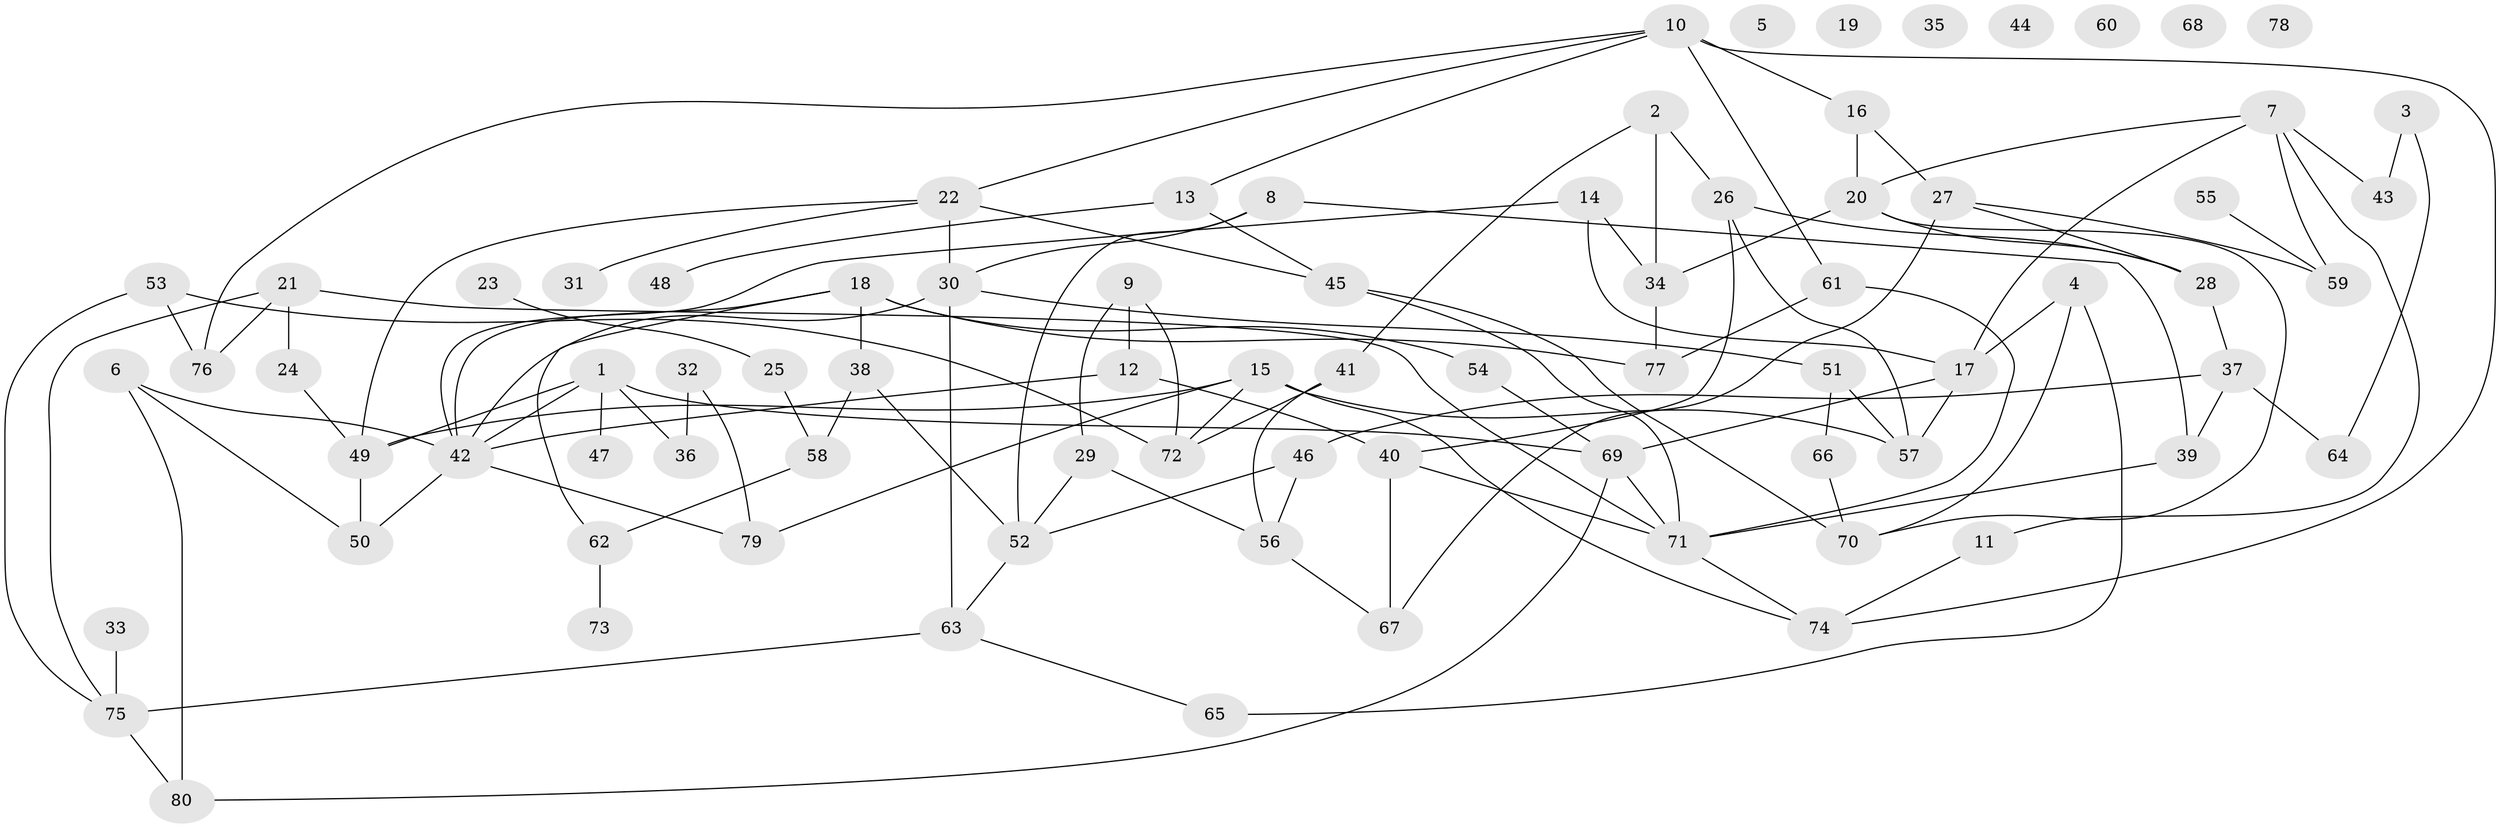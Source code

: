 // coarse degree distribution, {5: 0.26, 1: 0.14, 2: 0.08, 4: 0.2, 6: 0.02, 7: 0.08, 3: 0.2, 8: 0.02}
// Generated by graph-tools (version 1.1) at 2025/35/03/04/25 23:35:47]
// undirected, 80 vertices, 122 edges
graph export_dot {
  node [color=gray90,style=filled];
  1;
  2;
  3;
  4;
  5;
  6;
  7;
  8;
  9;
  10;
  11;
  12;
  13;
  14;
  15;
  16;
  17;
  18;
  19;
  20;
  21;
  22;
  23;
  24;
  25;
  26;
  27;
  28;
  29;
  30;
  31;
  32;
  33;
  34;
  35;
  36;
  37;
  38;
  39;
  40;
  41;
  42;
  43;
  44;
  45;
  46;
  47;
  48;
  49;
  50;
  51;
  52;
  53;
  54;
  55;
  56;
  57;
  58;
  59;
  60;
  61;
  62;
  63;
  64;
  65;
  66;
  67;
  68;
  69;
  70;
  71;
  72;
  73;
  74;
  75;
  76;
  77;
  78;
  79;
  80;
  1 -- 36;
  1 -- 42;
  1 -- 47;
  1 -- 49;
  1 -- 69;
  2 -- 26;
  2 -- 34;
  2 -- 41;
  3 -- 43;
  3 -- 64;
  4 -- 17;
  4 -- 65;
  4 -- 70;
  6 -- 42;
  6 -- 50;
  6 -- 80;
  7 -- 11;
  7 -- 17;
  7 -- 20;
  7 -- 43;
  7 -- 59;
  8 -- 30;
  8 -- 39;
  8 -- 52;
  9 -- 12;
  9 -- 29;
  9 -- 72;
  10 -- 13;
  10 -- 16;
  10 -- 22;
  10 -- 61;
  10 -- 74;
  10 -- 76;
  11 -- 74;
  12 -- 40;
  12 -- 42;
  13 -- 45;
  13 -- 48;
  14 -- 17;
  14 -- 34;
  14 -- 42;
  15 -- 49;
  15 -- 57;
  15 -- 72;
  15 -- 74;
  15 -- 79;
  16 -- 20;
  16 -- 27;
  17 -- 57;
  17 -- 69;
  18 -- 38;
  18 -- 42;
  18 -- 54;
  18 -- 62;
  18 -- 77;
  20 -- 28;
  20 -- 34;
  20 -- 70;
  21 -- 24;
  21 -- 71;
  21 -- 75;
  21 -- 76;
  22 -- 30;
  22 -- 31;
  22 -- 45;
  22 -- 49;
  23 -- 25;
  24 -- 49;
  25 -- 58;
  26 -- 28;
  26 -- 40;
  26 -- 57;
  27 -- 28;
  27 -- 59;
  27 -- 67;
  28 -- 37;
  29 -- 52;
  29 -- 56;
  30 -- 42;
  30 -- 51;
  30 -- 63;
  32 -- 36;
  32 -- 79;
  33 -- 75;
  34 -- 77;
  37 -- 39;
  37 -- 46;
  37 -- 64;
  38 -- 52;
  38 -- 58;
  39 -- 71;
  40 -- 67;
  40 -- 71;
  41 -- 56;
  41 -- 72;
  42 -- 50;
  42 -- 79;
  45 -- 70;
  45 -- 71;
  46 -- 52;
  46 -- 56;
  49 -- 50;
  51 -- 57;
  51 -- 66;
  52 -- 63;
  53 -- 72;
  53 -- 75;
  53 -- 76;
  54 -- 69;
  55 -- 59;
  56 -- 67;
  58 -- 62;
  61 -- 71;
  61 -- 77;
  62 -- 73;
  63 -- 65;
  63 -- 75;
  66 -- 70;
  69 -- 71;
  69 -- 80;
  71 -- 74;
  75 -- 80;
}
